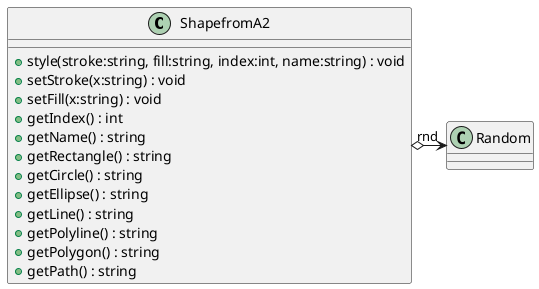 @startuml
class ShapefromA2 {
    + style(stroke:string, fill:string, index:int, name:string) : void
    + setStroke(x:string) : void
    + setFill(x:string) : void
    + getIndex() : int
    + getName() : string
    + getRectangle() : string
    + getCircle() : string
    + getEllipse() : string
    + getLine() : string
    + getPolyline() : string
    + getPolygon() : string
    + getPath() : string
}
ShapefromA2 o-> "rnd" Random
@enduml
